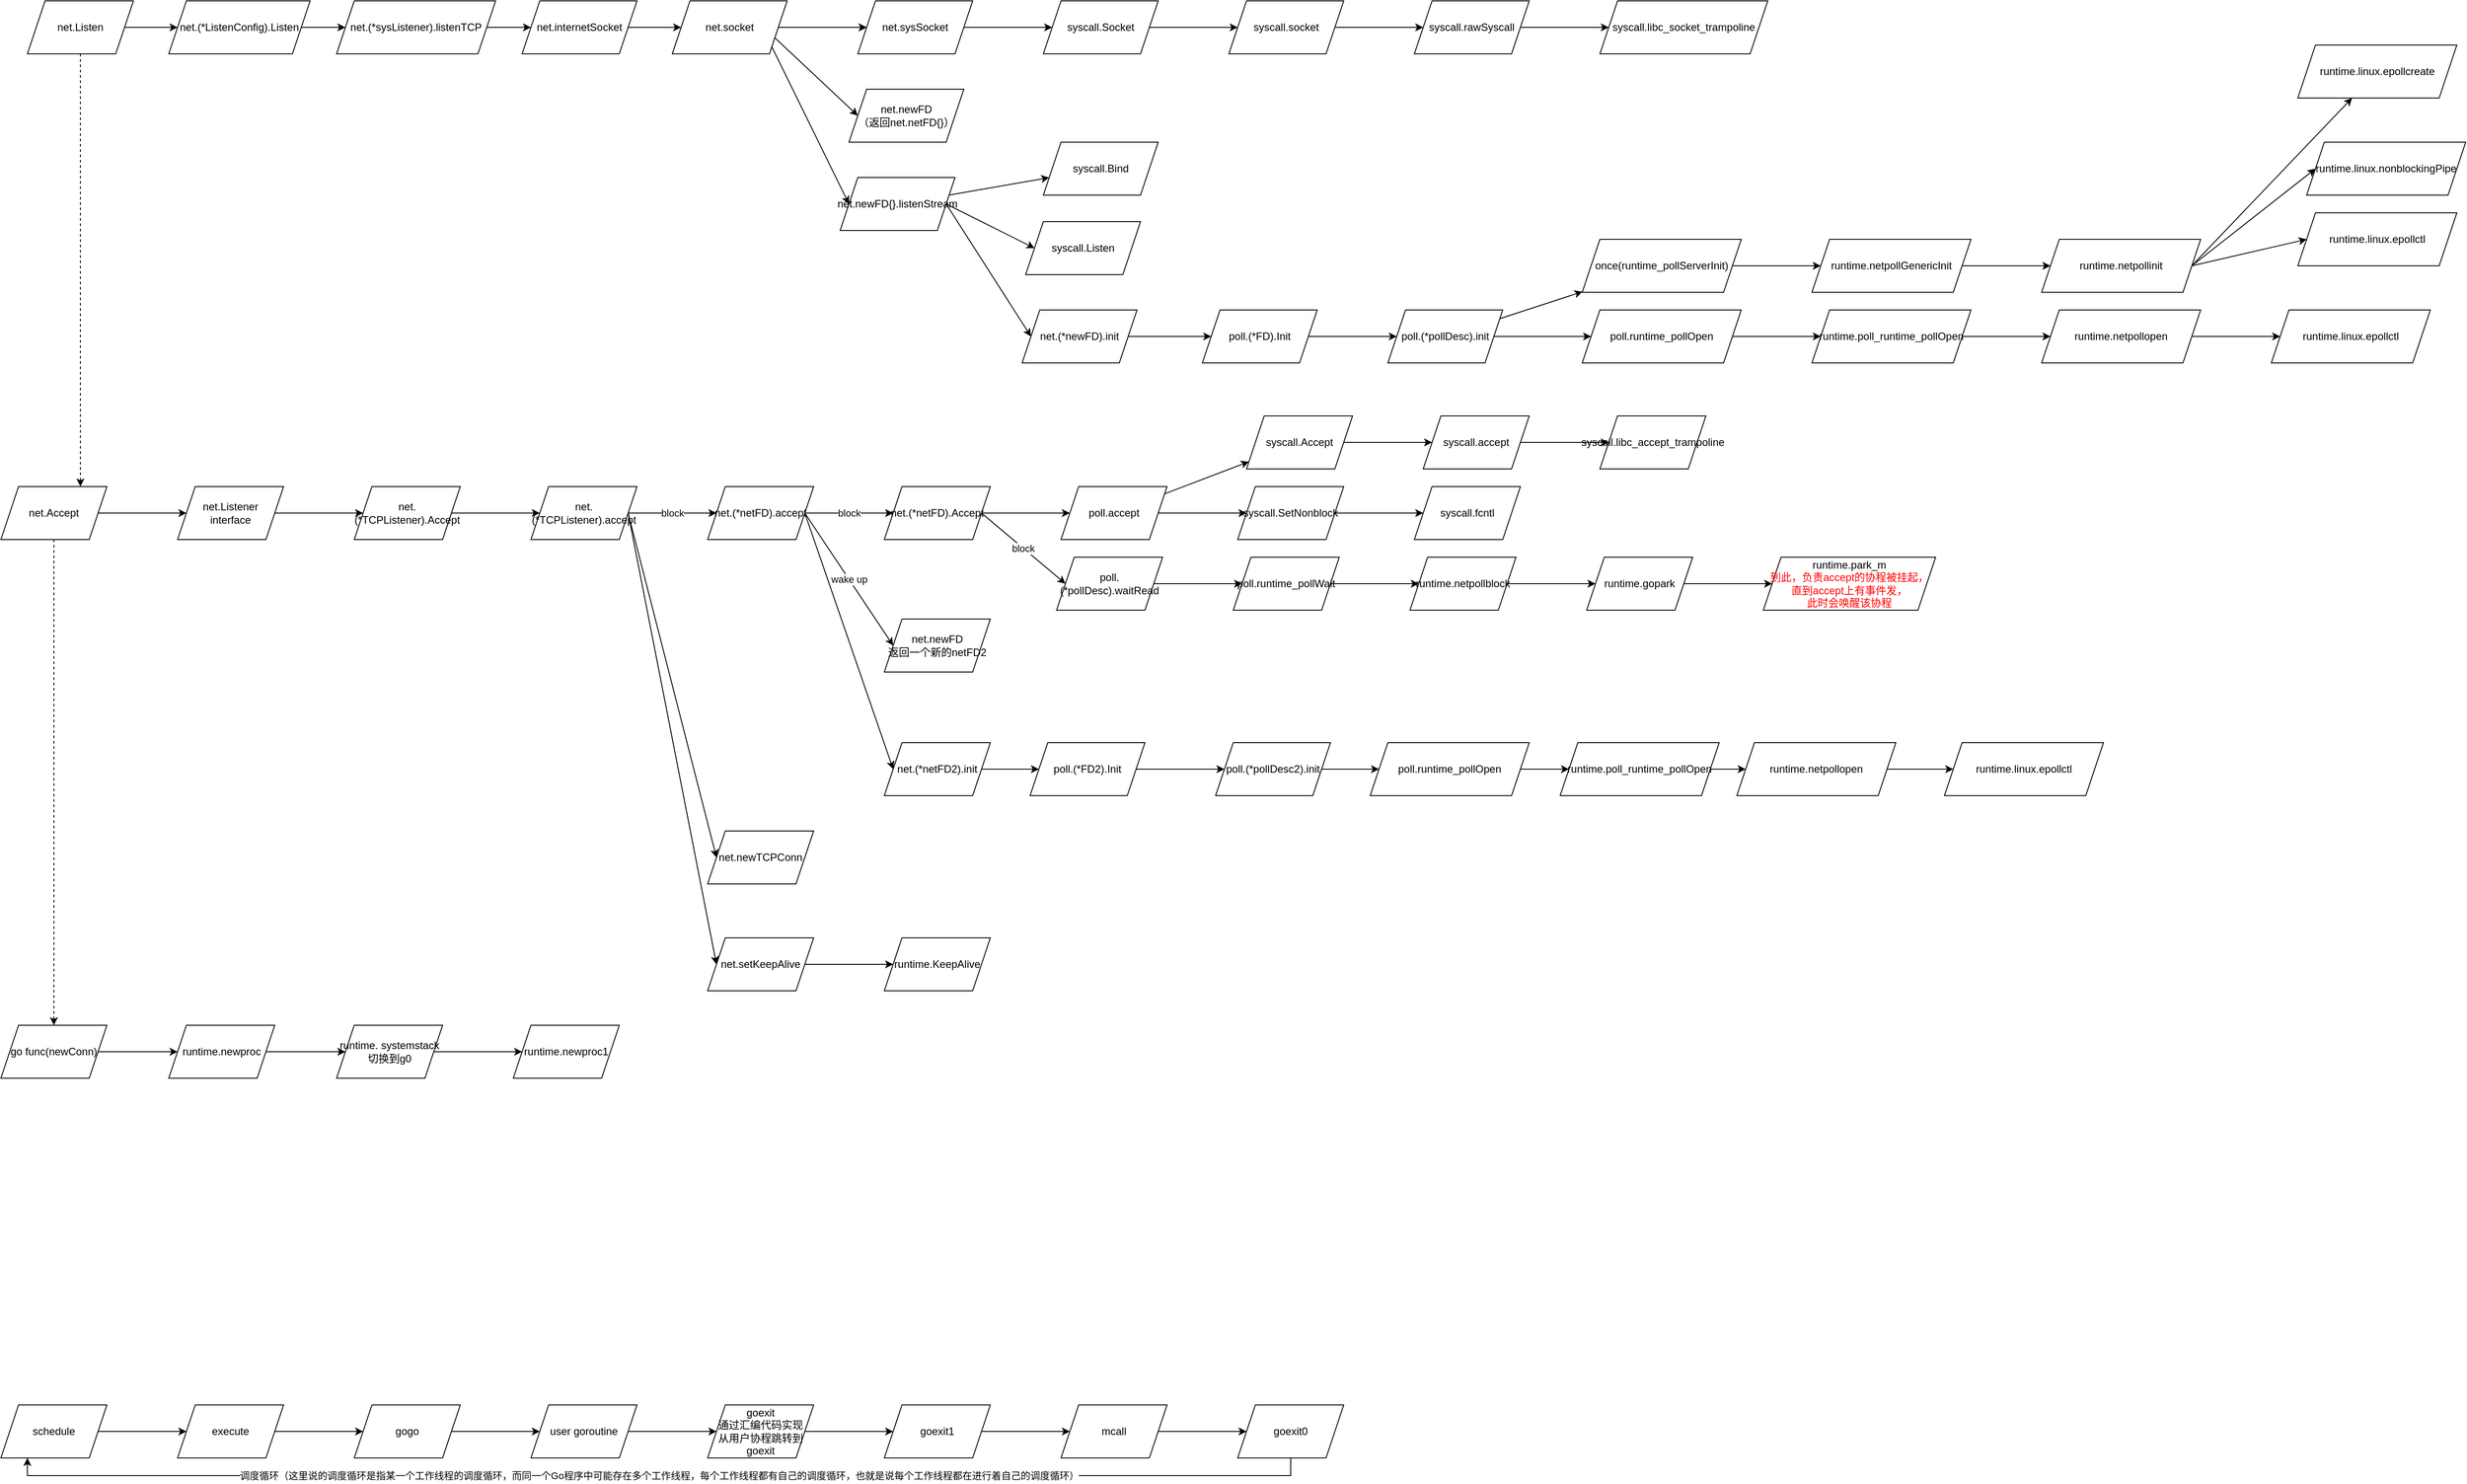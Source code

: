 <mxfile version="13.6.2" type="device"><diagram id="Ml-wgtUUY73wozNZnkwa" name="第 1 页"><mxGraphModel dx="1238" dy="967" grid="1" gridSize="10" guides="1" tooltips="1" connect="1" arrows="1" fold="1" page="1" pageScale="1" pageWidth="827" pageHeight="1169" math="0" shadow="0"><root><mxCell id="0"/><mxCell id="1" parent="0"/><mxCell id="04svHQ4SBQ4bGG3rt9wa-3" value="" style="edgeStyle=orthogonalEdgeStyle;rounded=0;orthogonalLoop=1;jettySize=auto;html=1;" parent="1" source="04svHQ4SBQ4bGG3rt9wa-1" target="04svHQ4SBQ4bGG3rt9wa-2" edge="1"><mxGeometry relative="1" as="geometry"/></mxCell><mxCell id="04svHQ4SBQ4bGG3rt9wa-1" value="net.(*ListenConfig).Listen" style="shape=parallelogram;perimeter=parallelogramPerimeter;whiteSpace=wrap;html=1;fixedSize=1;" parent="1" vertex="1"><mxGeometry x="210" y="90" width="160" height="60" as="geometry"/></mxCell><mxCell id="04svHQ4SBQ4bGG3rt9wa-5" value="" style="edgeStyle=orthogonalEdgeStyle;rounded=0;orthogonalLoop=1;jettySize=auto;html=1;" parent="1" source="04svHQ4SBQ4bGG3rt9wa-2" target="04svHQ4SBQ4bGG3rt9wa-4" edge="1"><mxGeometry relative="1" as="geometry"/></mxCell><mxCell id="04svHQ4SBQ4bGG3rt9wa-2" value="net.(*sysListener).listenTCP" style="shape=parallelogram;perimeter=parallelogramPerimeter;whiteSpace=wrap;html=1;fixedSize=1;" parent="1" vertex="1"><mxGeometry x="400" y="90" width="180" height="60" as="geometry"/></mxCell><mxCell id="04svHQ4SBQ4bGG3rt9wa-7" value="" style="edgeStyle=orthogonalEdgeStyle;rounded=0;orthogonalLoop=1;jettySize=auto;html=1;" parent="1" source="04svHQ4SBQ4bGG3rt9wa-4" target="04svHQ4SBQ4bGG3rt9wa-6" edge="1"><mxGeometry relative="1" as="geometry"/></mxCell><mxCell id="04svHQ4SBQ4bGG3rt9wa-4" value="net.internetSocket" style="shape=parallelogram;perimeter=parallelogramPerimeter;whiteSpace=wrap;html=1;fixedSize=1;" parent="1" vertex="1"><mxGeometry x="610" y="90" width="130" height="60" as="geometry"/></mxCell><mxCell id="04svHQ4SBQ4bGG3rt9wa-9" value="" style="edgeStyle=orthogonalEdgeStyle;rounded=0;orthogonalLoop=1;jettySize=auto;html=1;" parent="1" source="04svHQ4SBQ4bGG3rt9wa-6" target="04svHQ4SBQ4bGG3rt9wa-8" edge="1"><mxGeometry relative="1" as="geometry"/></mxCell><mxCell id="04svHQ4SBQ4bGG3rt9wa-18" value="" style="edgeStyle=orthogonalEdgeStyle;rounded=0;orthogonalLoop=1;jettySize=auto;html=1;" parent="1" source="04svHQ4SBQ4bGG3rt9wa-6" target="04svHQ4SBQ4bGG3rt9wa-8" edge="1"><mxGeometry relative="1" as="geometry"/></mxCell><mxCell id="04svHQ4SBQ4bGG3rt9wa-21" style="rounded=0;orthogonalLoop=1;jettySize=auto;html=1;exitX=1;exitY=0.75;exitDx=0;exitDy=0;entryX=0;entryY=0.5;entryDx=0;entryDy=0;" parent="1" source="04svHQ4SBQ4bGG3rt9wa-6" target="04svHQ4SBQ4bGG3rt9wa-19" edge="1"><mxGeometry relative="1" as="geometry"/></mxCell><mxCell id="04svHQ4SBQ4bGG3rt9wa-55" style="edgeStyle=none;rounded=0;orthogonalLoop=1;jettySize=auto;html=1;exitX=1;exitY=1;exitDx=0;exitDy=0;entryX=0;entryY=0.5;entryDx=0;entryDy=0;" parent="1" source="04svHQ4SBQ4bGG3rt9wa-6" target="04svHQ4SBQ4bGG3rt9wa-23" edge="1"><mxGeometry relative="1" as="geometry"/></mxCell><mxCell id="04svHQ4SBQ4bGG3rt9wa-6" value="net.socket" style="shape=parallelogram;perimeter=parallelogramPerimeter;whiteSpace=wrap;html=1;fixedSize=1;" parent="1" vertex="1"><mxGeometry x="780" y="90" width="130" height="60" as="geometry"/></mxCell><mxCell id="04svHQ4SBQ4bGG3rt9wa-11" value="" style="edgeStyle=orthogonalEdgeStyle;rounded=0;orthogonalLoop=1;jettySize=auto;html=1;" parent="1" source="04svHQ4SBQ4bGG3rt9wa-8" target="04svHQ4SBQ4bGG3rt9wa-10" edge="1"><mxGeometry relative="1" as="geometry"/></mxCell><mxCell id="04svHQ4SBQ4bGG3rt9wa-8" value="net.sysSocket" style="shape=parallelogram;perimeter=parallelogramPerimeter;whiteSpace=wrap;html=1;fixedSize=1;" parent="1" vertex="1"><mxGeometry x="990" y="90" width="130" height="60" as="geometry"/></mxCell><mxCell id="04svHQ4SBQ4bGG3rt9wa-13" value="" style="edgeStyle=orthogonalEdgeStyle;rounded=0;orthogonalLoop=1;jettySize=auto;html=1;" parent="1" source="04svHQ4SBQ4bGG3rt9wa-10" target="04svHQ4SBQ4bGG3rt9wa-12" edge="1"><mxGeometry relative="1" as="geometry"/></mxCell><mxCell id="04svHQ4SBQ4bGG3rt9wa-10" value="syscall.Socket" style="shape=parallelogram;perimeter=parallelogramPerimeter;whiteSpace=wrap;html=1;fixedSize=1;" parent="1" vertex="1"><mxGeometry x="1200" y="90" width="130" height="60" as="geometry"/></mxCell><mxCell id="04svHQ4SBQ4bGG3rt9wa-15" value="" style="edgeStyle=orthogonalEdgeStyle;rounded=0;orthogonalLoop=1;jettySize=auto;html=1;" parent="1" source="04svHQ4SBQ4bGG3rt9wa-12" target="04svHQ4SBQ4bGG3rt9wa-14" edge="1"><mxGeometry relative="1" as="geometry"/></mxCell><mxCell id="04svHQ4SBQ4bGG3rt9wa-12" value="syscall.socket" style="shape=parallelogram;perimeter=parallelogramPerimeter;whiteSpace=wrap;html=1;fixedSize=1;" parent="1" vertex="1"><mxGeometry x="1410" y="90" width="130" height="60" as="geometry"/></mxCell><mxCell id="04svHQ4SBQ4bGG3rt9wa-17" value="" style="edgeStyle=orthogonalEdgeStyle;rounded=0;orthogonalLoop=1;jettySize=auto;html=1;" parent="1" source="04svHQ4SBQ4bGG3rt9wa-14" target="04svHQ4SBQ4bGG3rt9wa-16" edge="1"><mxGeometry relative="1" as="geometry"/></mxCell><mxCell id="04svHQ4SBQ4bGG3rt9wa-14" value="syscall.rawSyscall" style="shape=parallelogram;perimeter=parallelogramPerimeter;whiteSpace=wrap;html=1;fixedSize=1;" parent="1" vertex="1"><mxGeometry x="1620" y="90" width="130" height="60" as="geometry"/></mxCell><mxCell id="04svHQ4SBQ4bGG3rt9wa-16" value="syscall.libc_socket_trampoline" style="shape=parallelogram;perimeter=parallelogramPerimeter;whiteSpace=wrap;html=1;fixedSize=1;" parent="1" vertex="1"><mxGeometry x="1830" y="90" width="190" height="60" as="geometry"/></mxCell><mxCell id="04svHQ4SBQ4bGG3rt9wa-19" value="net.newFD&lt;br&gt;（返回net.netFD{}）" style="shape=parallelogram;perimeter=parallelogramPerimeter;whiteSpace=wrap;html=1;fixedSize=1;" parent="1" vertex="1"><mxGeometry x="980" y="190" width="130" height="60" as="geometry"/></mxCell><mxCell id="04svHQ4SBQ4bGG3rt9wa-25" value="" style="edgeStyle=none;rounded=0;orthogonalLoop=1;jettySize=auto;html=1;" parent="1" source="04svHQ4SBQ4bGG3rt9wa-23" target="04svHQ4SBQ4bGG3rt9wa-24" edge="1"><mxGeometry relative="1" as="geometry"/></mxCell><mxCell id="04svHQ4SBQ4bGG3rt9wa-56" style="edgeStyle=none;rounded=0;orthogonalLoop=1;jettySize=auto;html=1;exitX=1;exitY=0.5;exitDx=0;exitDy=0;entryX=0;entryY=0.5;entryDx=0;entryDy=0;" parent="1" source="04svHQ4SBQ4bGG3rt9wa-23" target="04svHQ4SBQ4bGG3rt9wa-26" edge="1"><mxGeometry relative="1" as="geometry"/></mxCell><mxCell id="04svHQ4SBQ4bGG3rt9wa-57" style="edgeStyle=none;rounded=0;orthogonalLoop=1;jettySize=auto;html=1;exitX=1;exitY=0.5;exitDx=0;exitDy=0;entryX=0;entryY=0.5;entryDx=0;entryDy=0;" parent="1" source="04svHQ4SBQ4bGG3rt9wa-23" target="04svHQ4SBQ4bGG3rt9wa-28" edge="1"><mxGeometry relative="1" as="geometry"/></mxCell><mxCell id="04svHQ4SBQ4bGG3rt9wa-23" value="net.newFD{}.listenStream" style="shape=parallelogram;perimeter=parallelogramPerimeter;whiteSpace=wrap;html=1;fixedSize=1;" parent="1" vertex="1"><mxGeometry x="970" y="290" width="130" height="60" as="geometry"/></mxCell><mxCell id="04svHQ4SBQ4bGG3rt9wa-24" value="syscall.Bind" style="shape=parallelogram;perimeter=parallelogramPerimeter;whiteSpace=wrap;html=1;fixedSize=1;" parent="1" vertex="1"><mxGeometry x="1200" y="250" width="130" height="60" as="geometry"/></mxCell><mxCell id="04svHQ4SBQ4bGG3rt9wa-26" value="syscall.Listen" style="shape=parallelogram;perimeter=parallelogramPerimeter;whiteSpace=wrap;html=1;fixedSize=1;" parent="1" vertex="1"><mxGeometry x="1180" y="340" width="130" height="60" as="geometry"/></mxCell><mxCell id="04svHQ4SBQ4bGG3rt9wa-30" value="" style="edgeStyle=none;rounded=0;orthogonalLoop=1;jettySize=auto;html=1;" parent="1" source="04svHQ4SBQ4bGG3rt9wa-28" target="04svHQ4SBQ4bGG3rt9wa-29" edge="1"><mxGeometry relative="1" as="geometry"/></mxCell><mxCell id="04svHQ4SBQ4bGG3rt9wa-28" value="net.(*newFD).init" style="shape=parallelogram;perimeter=parallelogramPerimeter;whiteSpace=wrap;html=1;fixedSize=1;" parent="1" vertex="1"><mxGeometry x="1176" y="440" width="130" height="60" as="geometry"/></mxCell><mxCell id="04svHQ4SBQ4bGG3rt9wa-32" value="" style="edgeStyle=none;rounded=0;orthogonalLoop=1;jettySize=auto;html=1;" parent="1" source="04svHQ4SBQ4bGG3rt9wa-29" target="04svHQ4SBQ4bGG3rt9wa-31" edge="1"><mxGeometry relative="1" as="geometry"/></mxCell><mxCell id="04svHQ4SBQ4bGG3rt9wa-29" value="poll.(*FD).Init" style="shape=parallelogram;perimeter=parallelogramPerimeter;whiteSpace=wrap;html=1;fixedSize=1;" parent="1" vertex="1"><mxGeometry x="1380" y="440" width="130" height="60" as="geometry"/></mxCell><mxCell id="04svHQ4SBQ4bGG3rt9wa-34" value="" style="edgeStyle=none;rounded=0;orthogonalLoop=1;jettySize=auto;html=1;" parent="1" source="04svHQ4SBQ4bGG3rt9wa-31" target="04svHQ4SBQ4bGG3rt9wa-33" edge="1"><mxGeometry relative="1" as="geometry"/></mxCell><mxCell id="04svHQ4SBQ4bGG3rt9wa-54" style="edgeStyle=none;rounded=0;orthogonalLoop=1;jettySize=auto;html=1;exitX=1;exitY=0.5;exitDx=0;exitDy=0;entryX=0;entryY=0.5;entryDx=0;entryDy=0;" parent="1" source="04svHQ4SBQ4bGG3rt9wa-31" target="04svHQ4SBQ4bGG3rt9wa-35" edge="1"><mxGeometry relative="1" as="geometry"/></mxCell><mxCell id="04svHQ4SBQ4bGG3rt9wa-31" value="poll.(*pollDesc).init" style="shape=parallelogram;perimeter=parallelogramPerimeter;whiteSpace=wrap;html=1;fixedSize=1;" parent="1" vertex="1"><mxGeometry x="1590" y="440" width="130" height="60" as="geometry"/></mxCell><mxCell id="04svHQ4SBQ4bGG3rt9wa-37" value="" style="edgeStyle=none;rounded=0;orthogonalLoop=1;jettySize=auto;html=1;" parent="1" source="04svHQ4SBQ4bGG3rt9wa-33" target="04svHQ4SBQ4bGG3rt9wa-36" edge="1"><mxGeometry relative="1" as="geometry"/></mxCell><mxCell id="04svHQ4SBQ4bGG3rt9wa-33" value="once(runtime_pollServerInit)" style="shape=parallelogram;perimeter=parallelogramPerimeter;whiteSpace=wrap;html=1;fixedSize=1;" parent="1" vertex="1"><mxGeometry x="1810" y="360" width="180" height="60" as="geometry"/></mxCell><mxCell id="04svHQ4SBQ4bGG3rt9wa-47" value="" style="edgeStyle=none;rounded=0;orthogonalLoop=1;jettySize=auto;html=1;" parent="1" source="04svHQ4SBQ4bGG3rt9wa-35" target="04svHQ4SBQ4bGG3rt9wa-46" edge="1"><mxGeometry relative="1" as="geometry"/></mxCell><mxCell id="04svHQ4SBQ4bGG3rt9wa-35" value="poll.runtime_pollOpen" style="shape=parallelogram;perimeter=parallelogramPerimeter;whiteSpace=wrap;html=1;fixedSize=1;" parent="1" vertex="1"><mxGeometry x="1810" y="440" width="180" height="60" as="geometry"/></mxCell><mxCell id="04svHQ4SBQ4bGG3rt9wa-39" value="" style="edgeStyle=none;rounded=0;orthogonalLoop=1;jettySize=auto;html=1;" parent="1" source="04svHQ4SBQ4bGG3rt9wa-36" target="04svHQ4SBQ4bGG3rt9wa-38" edge="1"><mxGeometry relative="1" as="geometry"/></mxCell><mxCell id="04svHQ4SBQ4bGG3rt9wa-36" value="runtime.netpollGenericInit" style="shape=parallelogram;perimeter=parallelogramPerimeter;whiteSpace=wrap;html=1;fixedSize=1;" parent="1" vertex="1"><mxGeometry x="2070" y="360" width="180" height="60" as="geometry"/></mxCell><mxCell id="04svHQ4SBQ4bGG3rt9wa-41" value="" style="edgeStyle=none;rounded=0;orthogonalLoop=1;jettySize=auto;html=1;exitX=1;exitY=0.5;exitDx=0;exitDy=0;" parent="1" source="04svHQ4SBQ4bGG3rt9wa-38" target="04svHQ4SBQ4bGG3rt9wa-40" edge="1"><mxGeometry relative="1" as="geometry"/></mxCell><mxCell id="04svHQ4SBQ4bGG3rt9wa-44" style="edgeStyle=none;rounded=0;orthogonalLoop=1;jettySize=auto;html=1;exitX=1;exitY=0.5;exitDx=0;exitDy=0;entryX=0;entryY=0.5;entryDx=0;entryDy=0;" parent="1" source="04svHQ4SBQ4bGG3rt9wa-38" target="04svHQ4SBQ4bGG3rt9wa-42" edge="1"><mxGeometry relative="1" as="geometry"/></mxCell><mxCell id="04svHQ4SBQ4bGG3rt9wa-45" style="edgeStyle=none;rounded=0;orthogonalLoop=1;jettySize=auto;html=1;exitX=1;exitY=0.5;exitDx=0;exitDy=0;entryX=0;entryY=0.5;entryDx=0;entryDy=0;" parent="1" source="04svHQ4SBQ4bGG3rt9wa-38" target="04svHQ4SBQ4bGG3rt9wa-43" edge="1"><mxGeometry relative="1" as="geometry"/></mxCell><mxCell id="04svHQ4SBQ4bGG3rt9wa-38" value="runtime.netpollinit" style="shape=parallelogram;perimeter=parallelogramPerimeter;whiteSpace=wrap;html=1;fixedSize=1;" parent="1" vertex="1"><mxGeometry x="2330" y="360" width="180" height="60" as="geometry"/></mxCell><mxCell id="04svHQ4SBQ4bGG3rt9wa-40" value="runtime.linux.epollcreate" style="shape=parallelogram;perimeter=parallelogramPerimeter;whiteSpace=wrap;html=1;fixedSize=1;" parent="1" vertex="1"><mxGeometry x="2620" y="140" width="180" height="60" as="geometry"/></mxCell><mxCell id="04svHQ4SBQ4bGG3rt9wa-42" value="runtime.linux.nonblockingPipe" style="shape=parallelogram;perimeter=parallelogramPerimeter;whiteSpace=wrap;html=1;fixedSize=1;" parent="1" vertex="1"><mxGeometry x="2630" y="250" width="180" height="60" as="geometry"/></mxCell><mxCell id="04svHQ4SBQ4bGG3rt9wa-43" value="runtime.linux.epollctl" style="shape=parallelogram;perimeter=parallelogramPerimeter;whiteSpace=wrap;html=1;fixedSize=1;" parent="1" vertex="1"><mxGeometry x="2620" y="330" width="180" height="60" as="geometry"/></mxCell><mxCell id="04svHQ4SBQ4bGG3rt9wa-49" value="" style="edgeStyle=none;rounded=0;orthogonalLoop=1;jettySize=auto;html=1;" parent="1" source="04svHQ4SBQ4bGG3rt9wa-46" target="04svHQ4SBQ4bGG3rt9wa-48" edge="1"><mxGeometry relative="1" as="geometry"/></mxCell><mxCell id="04svHQ4SBQ4bGG3rt9wa-46" value="runtime.poll_runtime_pollOpen" style="shape=parallelogram;perimeter=parallelogramPerimeter;whiteSpace=wrap;html=1;fixedSize=1;" parent="1" vertex="1"><mxGeometry x="2070" y="440" width="180" height="60" as="geometry"/></mxCell><mxCell id="04svHQ4SBQ4bGG3rt9wa-53" value="" style="edgeStyle=none;rounded=0;orthogonalLoop=1;jettySize=auto;html=1;" parent="1" source="04svHQ4SBQ4bGG3rt9wa-48" target="04svHQ4SBQ4bGG3rt9wa-52" edge="1"><mxGeometry relative="1" as="geometry"/></mxCell><mxCell id="04svHQ4SBQ4bGG3rt9wa-48" value="runtime.netpollopen" style="shape=parallelogram;perimeter=parallelogramPerimeter;whiteSpace=wrap;html=1;fixedSize=1;" parent="1" vertex="1"><mxGeometry x="2330" y="440" width="180" height="60" as="geometry"/></mxCell><mxCell id="04svHQ4SBQ4bGG3rt9wa-52" value="runtime.linux.epollctl" style="shape=parallelogram;perimeter=parallelogramPerimeter;whiteSpace=wrap;html=1;fixedSize=1;" parent="1" vertex="1"><mxGeometry x="2590" y="440" width="180" height="60" as="geometry"/></mxCell><mxCell id="04svHQ4SBQ4bGG3rt9wa-59" style="edgeStyle=none;rounded=0;orthogonalLoop=1;jettySize=auto;html=1;exitX=1;exitY=0.5;exitDx=0;exitDy=0;" parent="1" source="04svHQ4SBQ4bGG3rt9wa-58" target="04svHQ4SBQ4bGG3rt9wa-1" edge="1"><mxGeometry relative="1" as="geometry"/></mxCell><mxCell id="sH0jnvTeNgutWtNwUagF-1" style="edgeStyle=orthogonalEdgeStyle;rounded=0;orthogonalLoop=1;jettySize=auto;html=1;exitX=0.5;exitY=1;exitDx=0;exitDy=0;entryX=0.75;entryY=0;entryDx=0;entryDy=0;dashed=1;" edge="1" parent="1" source="04svHQ4SBQ4bGG3rt9wa-58" target="04svHQ4SBQ4bGG3rt9wa-60"><mxGeometry relative="1" as="geometry"/></mxCell><mxCell id="04svHQ4SBQ4bGG3rt9wa-58" value="net.Listen" style="shape=parallelogram;perimeter=parallelogramPerimeter;whiteSpace=wrap;html=1;fixedSize=1;" parent="1" vertex="1"><mxGeometry x="50" y="90" width="120" height="60" as="geometry"/></mxCell><mxCell id="04svHQ4SBQ4bGG3rt9wa-62" value="" style="edgeStyle=none;rounded=0;orthogonalLoop=1;jettySize=auto;html=1;" parent="1" source="04svHQ4SBQ4bGG3rt9wa-60" target="04svHQ4SBQ4bGG3rt9wa-61" edge="1"><mxGeometry relative="1" as="geometry"/></mxCell><mxCell id="sH0jnvTeNgutWtNwUagF-2" style="edgeStyle=orthogonalEdgeStyle;rounded=0;orthogonalLoop=1;jettySize=auto;html=1;exitX=0.5;exitY=1;exitDx=0;exitDy=0;dashed=1;" edge="1" parent="1" source="04svHQ4SBQ4bGG3rt9wa-60" target="6VdU37v-2kRpNlc6nfiZ-1"><mxGeometry relative="1" as="geometry"/></mxCell><mxCell id="04svHQ4SBQ4bGG3rt9wa-60" value="net.Accept" style="shape=parallelogram;perimeter=parallelogramPerimeter;whiteSpace=wrap;html=1;fixedSize=1;" parent="1" vertex="1"><mxGeometry x="20" y="640" width="120" height="60" as="geometry"/></mxCell><mxCell id="04svHQ4SBQ4bGG3rt9wa-64" value="" style="edgeStyle=none;rounded=0;orthogonalLoop=1;jettySize=auto;html=1;" parent="1" source="04svHQ4SBQ4bGG3rt9wa-61" target="04svHQ4SBQ4bGG3rt9wa-63" edge="1"><mxGeometry relative="1" as="geometry"/></mxCell><mxCell id="04svHQ4SBQ4bGG3rt9wa-61" value="net.Listener&lt;br&gt;interface" style="shape=parallelogram;perimeter=parallelogramPerimeter;whiteSpace=wrap;html=1;fixedSize=1;" parent="1" vertex="1"><mxGeometry x="220" y="640" width="120" height="60" as="geometry"/></mxCell><mxCell id="04svHQ4SBQ4bGG3rt9wa-66" value="" style="edgeStyle=none;rounded=0;orthogonalLoop=1;jettySize=auto;html=1;" parent="1" source="04svHQ4SBQ4bGG3rt9wa-63" target="04svHQ4SBQ4bGG3rt9wa-65" edge="1"><mxGeometry relative="1" as="geometry"/></mxCell><mxCell id="04svHQ4SBQ4bGG3rt9wa-63" value="net.(*TCPListener).Accept" style="shape=parallelogram;perimeter=parallelogramPerimeter;whiteSpace=wrap;html=1;fixedSize=1;" parent="1" vertex="1"><mxGeometry x="420" y="640" width="120" height="60" as="geometry"/></mxCell><mxCell id="04svHQ4SBQ4bGG3rt9wa-68" value="block" style="edgeStyle=none;rounded=0;orthogonalLoop=1;jettySize=auto;html=1;" parent="1" source="04svHQ4SBQ4bGG3rt9wa-65" target="04svHQ4SBQ4bGG3rt9wa-67" edge="1"><mxGeometry relative="1" as="geometry"/></mxCell><mxCell id="04svHQ4SBQ4bGG3rt9wa-117" style="edgeStyle=none;rounded=0;orthogonalLoop=1;jettySize=auto;html=1;exitX=1;exitY=0.5;exitDx=0;exitDy=0;entryX=0;entryY=0.5;entryDx=0;entryDy=0;" parent="1" source="04svHQ4SBQ4bGG3rt9wa-65" target="04svHQ4SBQ4bGG3rt9wa-113" edge="1"><mxGeometry relative="1" as="geometry"/></mxCell><mxCell id="04svHQ4SBQ4bGG3rt9wa-118" style="edgeStyle=none;rounded=0;orthogonalLoop=1;jettySize=auto;html=1;exitX=1;exitY=0.5;exitDx=0;exitDy=0;entryX=0;entryY=0.5;entryDx=0;entryDy=0;" parent="1" source="04svHQ4SBQ4bGG3rt9wa-65" target="04svHQ4SBQ4bGG3rt9wa-114" edge="1"><mxGeometry relative="1" as="geometry"/></mxCell><mxCell id="04svHQ4SBQ4bGG3rt9wa-65" value="net.(*TCPListener).accept" style="shape=parallelogram;perimeter=parallelogramPerimeter;whiteSpace=wrap;html=1;fixedSize=1;" parent="1" vertex="1"><mxGeometry x="620" y="640" width="120" height="60" as="geometry"/></mxCell><mxCell id="04svHQ4SBQ4bGG3rt9wa-70" value="block" style="edgeStyle=none;rounded=0;orthogonalLoop=1;jettySize=auto;html=1;" parent="1" source="04svHQ4SBQ4bGG3rt9wa-67" target="04svHQ4SBQ4bGG3rt9wa-69" edge="1"><mxGeometry relative="1" as="geometry"/></mxCell><mxCell id="04svHQ4SBQ4bGG3rt9wa-112" style="edgeStyle=none;rounded=0;orthogonalLoop=1;jettySize=auto;html=1;exitX=1;exitY=0.5;exitDx=0;exitDy=0;entryX=0;entryY=0.5;entryDx=0;entryDy=0;" parent="1" source="04svHQ4SBQ4bGG3rt9wa-67" target="04svHQ4SBQ4bGG3rt9wa-95" edge="1"><mxGeometry relative="1" as="geometry"/></mxCell><mxCell id="04svHQ4SBQ4bGG3rt9wa-67" value="net.(*netFD).accept" style="shape=parallelogram;perimeter=parallelogramPerimeter;whiteSpace=wrap;html=1;fixedSize=1;" parent="1" vertex="1"><mxGeometry x="820" y="640" width="120" height="60" as="geometry"/></mxCell><mxCell id="04svHQ4SBQ4bGG3rt9wa-72" value="" style="edgeStyle=none;rounded=0;orthogonalLoop=1;jettySize=auto;html=1;" parent="1" source="04svHQ4SBQ4bGG3rt9wa-69" target="04svHQ4SBQ4bGG3rt9wa-71" edge="1"><mxGeometry relative="1" as="geometry"/></mxCell><mxCell id="04svHQ4SBQ4bGG3rt9wa-92" value="block" style="edgeStyle=none;rounded=0;orthogonalLoop=1;jettySize=auto;html=1;exitX=1;exitY=0.5;exitDx=0;exitDy=0;entryX=0;entryY=0.5;entryDx=0;entryDy=0;" parent="1" source="04svHQ4SBQ4bGG3rt9wa-69" target="04svHQ4SBQ4bGG3rt9wa-83" edge="1"><mxGeometry relative="1" as="geometry"/></mxCell><mxCell id="04svHQ4SBQ4bGG3rt9wa-94" value="wake up" style="edgeStyle=none;rounded=0;orthogonalLoop=1;jettySize=auto;html=1;exitX=1;exitY=0.5;exitDx=0;exitDy=0;entryX=0;entryY=0.5;entryDx=0;entryDy=0;" parent="1" source="04svHQ4SBQ4bGG3rt9wa-67" target="04svHQ4SBQ4bGG3rt9wa-93" edge="1"><mxGeometry relative="1" as="geometry"/></mxCell><mxCell id="04svHQ4SBQ4bGG3rt9wa-69" value="net.(*netFD).Accept" style="shape=parallelogram;perimeter=parallelogramPerimeter;whiteSpace=wrap;html=1;fixedSize=1;" parent="1" vertex="1"><mxGeometry x="1020" y="640" width="120" height="60" as="geometry"/></mxCell><mxCell id="04svHQ4SBQ4bGG3rt9wa-74" value="" style="edgeStyle=none;rounded=0;orthogonalLoop=1;jettySize=auto;html=1;" parent="1" source="04svHQ4SBQ4bGG3rt9wa-71" target="04svHQ4SBQ4bGG3rt9wa-73" edge="1"><mxGeometry relative="1" as="geometry"/></mxCell><mxCell id="04svHQ4SBQ4bGG3rt9wa-82" style="edgeStyle=none;rounded=0;orthogonalLoop=1;jettySize=auto;html=1;exitX=1;exitY=0.5;exitDx=0;exitDy=0;entryX=0;entryY=0.5;entryDx=0;entryDy=0;" parent="1" source="04svHQ4SBQ4bGG3rt9wa-71" target="04svHQ4SBQ4bGG3rt9wa-79" edge="1"><mxGeometry relative="1" as="geometry"/></mxCell><mxCell id="04svHQ4SBQ4bGG3rt9wa-71" value="poll.accept" style="shape=parallelogram;perimeter=parallelogramPerimeter;whiteSpace=wrap;html=1;fixedSize=1;" parent="1" vertex="1"><mxGeometry x="1220" y="640" width="120" height="60" as="geometry"/></mxCell><mxCell id="04svHQ4SBQ4bGG3rt9wa-76" value="" style="edgeStyle=none;rounded=0;orthogonalLoop=1;jettySize=auto;html=1;" parent="1" source="04svHQ4SBQ4bGG3rt9wa-73" target="04svHQ4SBQ4bGG3rt9wa-75" edge="1"><mxGeometry relative="1" as="geometry"/></mxCell><mxCell id="04svHQ4SBQ4bGG3rt9wa-73" value="syscall.Accept" style="shape=parallelogram;perimeter=parallelogramPerimeter;whiteSpace=wrap;html=1;fixedSize=1;" parent="1" vertex="1"><mxGeometry x="1430" y="560" width="120" height="60" as="geometry"/></mxCell><mxCell id="04svHQ4SBQ4bGG3rt9wa-78" value="" style="edgeStyle=none;rounded=0;orthogonalLoop=1;jettySize=auto;html=1;" parent="1" source="04svHQ4SBQ4bGG3rt9wa-75" target="04svHQ4SBQ4bGG3rt9wa-77" edge="1"><mxGeometry relative="1" as="geometry"/></mxCell><mxCell id="04svHQ4SBQ4bGG3rt9wa-75" value="syscall.accept" style="shape=parallelogram;perimeter=parallelogramPerimeter;whiteSpace=wrap;html=1;fixedSize=1;" parent="1" vertex="1"><mxGeometry x="1630" y="560" width="120" height="60" as="geometry"/></mxCell><mxCell id="04svHQ4SBQ4bGG3rt9wa-77" value="syscall.libc_accept_trampoline" style="shape=parallelogram;perimeter=parallelogramPerimeter;whiteSpace=wrap;html=1;fixedSize=1;" parent="1" vertex="1"><mxGeometry x="1830" y="560" width="120" height="60" as="geometry"/></mxCell><mxCell id="04svHQ4SBQ4bGG3rt9wa-81" value="" style="edgeStyle=none;rounded=0;orthogonalLoop=1;jettySize=auto;html=1;" parent="1" source="04svHQ4SBQ4bGG3rt9wa-79" target="04svHQ4SBQ4bGG3rt9wa-80" edge="1"><mxGeometry relative="1" as="geometry"/></mxCell><mxCell id="04svHQ4SBQ4bGG3rt9wa-79" value="syscall.SetNonblock" style="shape=parallelogram;perimeter=parallelogramPerimeter;whiteSpace=wrap;html=1;fixedSize=1;" parent="1" vertex="1"><mxGeometry x="1420" y="640" width="120" height="60" as="geometry"/></mxCell><mxCell id="04svHQ4SBQ4bGG3rt9wa-80" value="syscall.fcntl" style="shape=parallelogram;perimeter=parallelogramPerimeter;whiteSpace=wrap;html=1;fixedSize=1;" parent="1" vertex="1"><mxGeometry x="1620" y="640" width="120" height="60" as="geometry"/></mxCell><mxCell id="04svHQ4SBQ4bGG3rt9wa-85" value="" style="edgeStyle=none;rounded=0;orthogonalLoop=1;jettySize=auto;html=1;" parent="1" source="04svHQ4SBQ4bGG3rt9wa-83" target="04svHQ4SBQ4bGG3rt9wa-84" edge="1"><mxGeometry relative="1" as="geometry"/></mxCell><mxCell id="04svHQ4SBQ4bGG3rt9wa-83" value="poll.(*pollDesc).waitRead" style="shape=parallelogram;perimeter=parallelogramPerimeter;whiteSpace=wrap;html=1;fixedSize=1;" parent="1" vertex="1"><mxGeometry x="1215" y="720" width="120" height="60" as="geometry"/></mxCell><mxCell id="04svHQ4SBQ4bGG3rt9wa-87" value="" style="edgeStyle=none;rounded=0;orthogonalLoop=1;jettySize=auto;html=1;" parent="1" source="04svHQ4SBQ4bGG3rt9wa-84" target="04svHQ4SBQ4bGG3rt9wa-86" edge="1"><mxGeometry relative="1" as="geometry"/></mxCell><mxCell id="04svHQ4SBQ4bGG3rt9wa-84" value="poll.runtime_pollWait" style="shape=parallelogram;perimeter=parallelogramPerimeter;whiteSpace=wrap;html=1;fixedSize=1;" parent="1" vertex="1"><mxGeometry x="1415" y="720" width="120" height="60" as="geometry"/></mxCell><mxCell id="04svHQ4SBQ4bGG3rt9wa-89" value="" style="edgeStyle=none;rounded=0;orthogonalLoop=1;jettySize=auto;html=1;" parent="1" source="04svHQ4SBQ4bGG3rt9wa-86" target="04svHQ4SBQ4bGG3rt9wa-88" edge="1"><mxGeometry relative="1" as="geometry"/></mxCell><mxCell id="04svHQ4SBQ4bGG3rt9wa-86" value="runtime.netpollblock" style="shape=parallelogram;perimeter=parallelogramPerimeter;whiteSpace=wrap;html=1;fixedSize=1;" parent="1" vertex="1"><mxGeometry x="1615" y="720" width="120" height="60" as="geometry"/></mxCell><mxCell id="04svHQ4SBQ4bGG3rt9wa-91" value="" style="edgeStyle=none;rounded=0;orthogonalLoop=1;jettySize=auto;html=1;" parent="1" source="04svHQ4SBQ4bGG3rt9wa-88" target="04svHQ4SBQ4bGG3rt9wa-90" edge="1"><mxGeometry relative="1" as="geometry"/></mxCell><mxCell id="04svHQ4SBQ4bGG3rt9wa-88" value="runtime.gopark" style="shape=parallelogram;perimeter=parallelogramPerimeter;whiteSpace=wrap;html=1;fixedSize=1;" parent="1" vertex="1"><mxGeometry x="1815" y="720" width="120" height="60" as="geometry"/></mxCell><mxCell id="04svHQ4SBQ4bGG3rt9wa-90" value="runtime.park_m&lt;br&gt;&lt;font color=&quot;#ff0000&quot;&gt;到此，负责accept的协程被挂起，&lt;br&gt;直到accept上有事件发，&lt;br&gt;此时会唤醒该协程&lt;/font&gt;" style="shape=parallelogram;perimeter=parallelogramPerimeter;whiteSpace=wrap;html=1;fixedSize=1;" parent="1" vertex="1"><mxGeometry x="2015" y="720" width="195" height="60" as="geometry"/></mxCell><mxCell id="04svHQ4SBQ4bGG3rt9wa-93" value="net.newFD&lt;br&gt;返回一个新的netFD2" style="shape=parallelogram;perimeter=parallelogramPerimeter;whiteSpace=wrap;html=1;fixedSize=1;" parent="1" vertex="1"><mxGeometry x="1020" y="790" width="120" height="60" as="geometry"/></mxCell><mxCell id="04svHQ4SBQ4bGG3rt9wa-106" style="edgeStyle=none;rounded=0;orthogonalLoop=1;jettySize=auto;html=1;exitX=1;exitY=0.5;exitDx=0;exitDy=0;" parent="1" source="04svHQ4SBQ4bGG3rt9wa-95" target="04svHQ4SBQ4bGG3rt9wa-100" edge="1"><mxGeometry relative="1" as="geometry"/></mxCell><mxCell id="04svHQ4SBQ4bGG3rt9wa-95" value="net.(*netFD2).init" style="shape=parallelogram;perimeter=parallelogramPerimeter;whiteSpace=wrap;html=1;fixedSize=1;" parent="1" vertex="1"><mxGeometry x="1020" y="930" width="120" height="60" as="geometry"/></mxCell><mxCell id="04svHQ4SBQ4bGG3rt9wa-107" style="edgeStyle=none;rounded=0;orthogonalLoop=1;jettySize=auto;html=1;exitX=1;exitY=0.5;exitDx=0;exitDy=0;" parent="1" source="04svHQ4SBQ4bGG3rt9wa-100" target="04svHQ4SBQ4bGG3rt9wa-101" edge="1"><mxGeometry relative="1" as="geometry"/></mxCell><mxCell id="04svHQ4SBQ4bGG3rt9wa-100" value="poll.(*FD2).Init" style="shape=parallelogram;perimeter=parallelogramPerimeter;whiteSpace=wrap;html=1;fixedSize=1;" parent="1" vertex="1"><mxGeometry x="1185" y="930" width="130" height="60" as="geometry"/></mxCell><mxCell id="04svHQ4SBQ4bGG3rt9wa-108" value="" style="edgeStyle=none;rounded=0;orthogonalLoop=1;jettySize=auto;html=1;" parent="1" source="04svHQ4SBQ4bGG3rt9wa-101" target="04svHQ4SBQ4bGG3rt9wa-102" edge="1"><mxGeometry relative="1" as="geometry"/></mxCell><mxCell id="04svHQ4SBQ4bGG3rt9wa-101" value="poll.(*pollDesc2).init" style="shape=parallelogram;perimeter=parallelogramPerimeter;whiteSpace=wrap;html=1;fixedSize=1;" parent="1" vertex="1"><mxGeometry x="1395" y="930" width="130" height="60" as="geometry"/></mxCell><mxCell id="04svHQ4SBQ4bGG3rt9wa-109" value="" style="edgeStyle=none;rounded=0;orthogonalLoop=1;jettySize=auto;html=1;" parent="1" source="04svHQ4SBQ4bGG3rt9wa-102" target="04svHQ4SBQ4bGG3rt9wa-103" edge="1"><mxGeometry relative="1" as="geometry"/></mxCell><mxCell id="04svHQ4SBQ4bGG3rt9wa-102" value="poll.runtime_pollOpen" style="shape=parallelogram;perimeter=parallelogramPerimeter;whiteSpace=wrap;html=1;fixedSize=1;" parent="1" vertex="1"><mxGeometry x="1570" y="930" width="180" height="60" as="geometry"/></mxCell><mxCell id="04svHQ4SBQ4bGG3rt9wa-110" value="" style="edgeStyle=none;rounded=0;orthogonalLoop=1;jettySize=auto;html=1;" parent="1" source="04svHQ4SBQ4bGG3rt9wa-103" target="04svHQ4SBQ4bGG3rt9wa-104" edge="1"><mxGeometry relative="1" as="geometry"/></mxCell><mxCell id="04svHQ4SBQ4bGG3rt9wa-103" value="runtime.poll_runtime_pollOpen" style="shape=parallelogram;perimeter=parallelogramPerimeter;whiteSpace=wrap;html=1;fixedSize=1;" parent="1" vertex="1"><mxGeometry x="1785" y="930" width="180" height="60" as="geometry"/></mxCell><mxCell id="04svHQ4SBQ4bGG3rt9wa-111" value="" style="edgeStyle=none;rounded=0;orthogonalLoop=1;jettySize=auto;html=1;" parent="1" source="04svHQ4SBQ4bGG3rt9wa-104" target="04svHQ4SBQ4bGG3rt9wa-105" edge="1"><mxGeometry relative="1" as="geometry"/></mxCell><mxCell id="04svHQ4SBQ4bGG3rt9wa-104" value="runtime.netpollopen" style="shape=parallelogram;perimeter=parallelogramPerimeter;whiteSpace=wrap;html=1;fixedSize=1;" parent="1" vertex="1"><mxGeometry x="1985" y="930" width="180" height="60" as="geometry"/></mxCell><mxCell id="04svHQ4SBQ4bGG3rt9wa-105" value="runtime.linux.epollctl" style="shape=parallelogram;perimeter=parallelogramPerimeter;whiteSpace=wrap;html=1;fixedSize=1;" parent="1" vertex="1"><mxGeometry x="2220" y="930" width="180" height="60" as="geometry"/></mxCell><mxCell id="04svHQ4SBQ4bGG3rt9wa-113" value="net.newTCPConn" style="shape=parallelogram;perimeter=parallelogramPerimeter;whiteSpace=wrap;html=1;fixedSize=1;" parent="1" vertex="1"><mxGeometry x="820" y="1030" width="120" height="60" as="geometry"/></mxCell><mxCell id="04svHQ4SBQ4bGG3rt9wa-116" value="" style="edgeStyle=none;rounded=0;orthogonalLoop=1;jettySize=auto;html=1;" parent="1" source="04svHQ4SBQ4bGG3rt9wa-114" target="04svHQ4SBQ4bGG3rt9wa-115" edge="1"><mxGeometry relative="1" as="geometry"/></mxCell><mxCell id="04svHQ4SBQ4bGG3rt9wa-114" value="net.setKeepAlive" style="shape=parallelogram;perimeter=parallelogramPerimeter;whiteSpace=wrap;html=1;fixedSize=1;" parent="1" vertex="1"><mxGeometry x="820" y="1151" width="120" height="60" as="geometry"/></mxCell><mxCell id="04svHQ4SBQ4bGG3rt9wa-115" value="runtime.KeepAlive" style="shape=parallelogram;perimeter=parallelogramPerimeter;whiteSpace=wrap;html=1;fixedSize=1;" parent="1" vertex="1"><mxGeometry x="1020" y="1151" width="120" height="60" as="geometry"/></mxCell><mxCell id="6VdU37v-2kRpNlc6nfiZ-7" style="edgeStyle=orthogonalEdgeStyle;rounded=0;orthogonalLoop=1;jettySize=auto;html=1;exitX=1;exitY=0.5;exitDx=0;exitDy=0;fontColor=#FF0000;" parent="1" source="6VdU37v-2kRpNlc6nfiZ-1" target="6VdU37v-2kRpNlc6nfiZ-6" edge="1"><mxGeometry relative="1" as="geometry"/></mxCell><mxCell id="6VdU37v-2kRpNlc6nfiZ-1" value="go func(newConn)" style="shape=parallelogram;perimeter=parallelogramPerimeter;whiteSpace=wrap;html=1;fixedSize=1;" parent="1" vertex="1"><mxGeometry x="20" y="1250" width="120" height="60" as="geometry"/></mxCell><mxCell id="6VdU37v-2kRpNlc6nfiZ-5" value="" style="edgeStyle=orthogonalEdgeStyle;rounded=0;orthogonalLoop=1;jettySize=auto;html=1;fontColor=#FF0000;" parent="1" source="6VdU37v-2kRpNlc6nfiZ-2" target="6VdU37v-2kRpNlc6nfiZ-4" edge="1"><mxGeometry relative="1" as="geometry"/></mxCell><mxCell id="6VdU37v-2kRpNlc6nfiZ-2" value="runtime.&amp;nbsp;systemstack&lt;br&gt;切换到g0" style="shape=parallelogram;perimeter=parallelogramPerimeter;whiteSpace=wrap;html=1;fixedSize=1;" parent="1" vertex="1"><mxGeometry x="400" y="1250" width="120" height="60" as="geometry"/></mxCell><mxCell id="6VdU37v-2kRpNlc6nfiZ-4" value="runtime.newproc1" style="shape=parallelogram;perimeter=parallelogramPerimeter;whiteSpace=wrap;html=1;fixedSize=1;" parent="1" vertex="1"><mxGeometry x="600" y="1250" width="120" height="60" as="geometry"/></mxCell><mxCell id="6VdU37v-2kRpNlc6nfiZ-8" style="edgeStyle=orthogonalEdgeStyle;rounded=0;orthogonalLoop=1;jettySize=auto;html=1;exitX=1;exitY=0.5;exitDx=0;exitDy=0;fontColor=#FF0000;" parent="1" source="6VdU37v-2kRpNlc6nfiZ-6" target="6VdU37v-2kRpNlc6nfiZ-2" edge="1"><mxGeometry relative="1" as="geometry"/></mxCell><mxCell id="6VdU37v-2kRpNlc6nfiZ-6" value="runtime.newproc" style="shape=parallelogram;perimeter=parallelogramPerimeter;whiteSpace=wrap;html=1;fixedSize=1;" parent="1" vertex="1"><mxGeometry x="210" y="1250" width="120" height="60" as="geometry"/></mxCell><mxCell id="sH0jnvTeNgutWtNwUagF-5" value="" style="edgeStyle=orthogonalEdgeStyle;rounded=0;orthogonalLoop=1;jettySize=auto;html=1;" edge="1" parent="1" source="sH0jnvTeNgutWtNwUagF-3" target="sH0jnvTeNgutWtNwUagF-4"><mxGeometry relative="1" as="geometry"/></mxCell><mxCell id="sH0jnvTeNgutWtNwUagF-3" value="schedule" style="shape=parallelogram;perimeter=parallelogramPerimeter;whiteSpace=wrap;html=1;fixedSize=1;" vertex="1" parent="1"><mxGeometry x="20" y="1680" width="120" height="60" as="geometry"/></mxCell><mxCell id="sH0jnvTeNgutWtNwUagF-7" value="" style="edgeStyle=orthogonalEdgeStyle;rounded=0;orthogonalLoop=1;jettySize=auto;html=1;" edge="1" parent="1" source="sH0jnvTeNgutWtNwUagF-4" target="sH0jnvTeNgutWtNwUagF-6"><mxGeometry relative="1" as="geometry"/></mxCell><mxCell id="sH0jnvTeNgutWtNwUagF-4" value="execute" style="shape=parallelogram;perimeter=parallelogramPerimeter;whiteSpace=wrap;html=1;fixedSize=1;" vertex="1" parent="1"><mxGeometry x="220" y="1680" width="120" height="60" as="geometry"/></mxCell><mxCell id="sH0jnvTeNgutWtNwUagF-9" value="" style="edgeStyle=orthogonalEdgeStyle;rounded=0;orthogonalLoop=1;jettySize=auto;html=1;" edge="1" parent="1" source="sH0jnvTeNgutWtNwUagF-6" target="sH0jnvTeNgutWtNwUagF-8"><mxGeometry relative="1" as="geometry"/></mxCell><mxCell id="sH0jnvTeNgutWtNwUagF-6" value="gogo" style="shape=parallelogram;perimeter=parallelogramPerimeter;whiteSpace=wrap;html=1;fixedSize=1;" vertex="1" parent="1"><mxGeometry x="420" y="1680" width="120" height="60" as="geometry"/></mxCell><mxCell id="sH0jnvTeNgutWtNwUagF-11" value="" style="edgeStyle=orthogonalEdgeStyle;rounded=0;orthogonalLoop=1;jettySize=auto;html=1;" edge="1" parent="1" source="sH0jnvTeNgutWtNwUagF-8" target="sH0jnvTeNgutWtNwUagF-10"><mxGeometry relative="1" as="geometry"/></mxCell><mxCell id="sH0jnvTeNgutWtNwUagF-8" value="user goroutine" style="shape=parallelogram;perimeter=parallelogramPerimeter;whiteSpace=wrap;html=1;fixedSize=1;" vertex="1" parent="1"><mxGeometry x="620" y="1680" width="120" height="60" as="geometry"/></mxCell><mxCell id="sH0jnvTeNgutWtNwUagF-13" value="" style="edgeStyle=orthogonalEdgeStyle;rounded=0;orthogonalLoop=1;jettySize=auto;html=1;" edge="1" parent="1" source="sH0jnvTeNgutWtNwUagF-10" target="sH0jnvTeNgutWtNwUagF-12"><mxGeometry relative="1" as="geometry"/></mxCell><mxCell id="sH0jnvTeNgutWtNwUagF-10" value="goexit&lt;br&gt;通过汇编代码实现&lt;br&gt;从用户协程跳转到&lt;br&gt;goexit" style="shape=parallelogram;perimeter=parallelogramPerimeter;whiteSpace=wrap;html=1;fixedSize=1;" vertex="1" parent="1"><mxGeometry x="820" y="1680" width="120" height="60" as="geometry"/></mxCell><mxCell id="sH0jnvTeNgutWtNwUagF-15" value="" style="edgeStyle=orthogonalEdgeStyle;rounded=0;orthogonalLoop=1;jettySize=auto;html=1;" edge="1" parent="1" source="sH0jnvTeNgutWtNwUagF-12" target="sH0jnvTeNgutWtNwUagF-14"><mxGeometry relative="1" as="geometry"/></mxCell><mxCell id="sH0jnvTeNgutWtNwUagF-12" value="goexit1" style="shape=parallelogram;perimeter=parallelogramPerimeter;whiteSpace=wrap;html=1;fixedSize=1;" vertex="1" parent="1"><mxGeometry x="1020" y="1680" width="120" height="60" as="geometry"/></mxCell><mxCell id="sH0jnvTeNgutWtNwUagF-17" value="" style="edgeStyle=orthogonalEdgeStyle;rounded=0;orthogonalLoop=1;jettySize=auto;html=1;" edge="1" parent="1" source="sH0jnvTeNgutWtNwUagF-14" target="sH0jnvTeNgutWtNwUagF-16"><mxGeometry relative="1" as="geometry"/></mxCell><mxCell id="sH0jnvTeNgutWtNwUagF-14" value="mcall" style="shape=parallelogram;perimeter=parallelogramPerimeter;whiteSpace=wrap;html=1;fixedSize=1;" vertex="1" parent="1"><mxGeometry x="1220" y="1680" width="120" height="60" as="geometry"/></mxCell><mxCell id="sH0jnvTeNgutWtNwUagF-21" value="调度循环（这里说的调度循环是指某一个工作线程的调度循环，而同一个Go程序中可能存在多个工作线程，每个工作线程都有自己的调度循环，也就是说每个工作线程都在进行着自己的调度循环）" style="edgeStyle=orthogonalEdgeStyle;rounded=0;orthogonalLoop=1;jettySize=auto;html=1;exitX=0.5;exitY=1;exitDx=0;exitDy=0;entryX=0.25;entryY=1;entryDx=0;entryDy=0;" edge="1" parent="1" source="sH0jnvTeNgutWtNwUagF-16" target="sH0jnvTeNgutWtNwUagF-3"><mxGeometry relative="1" as="geometry"/></mxCell><mxCell id="sH0jnvTeNgutWtNwUagF-16" value="goexit0" style="shape=parallelogram;perimeter=parallelogramPerimeter;whiteSpace=wrap;html=1;fixedSize=1;" vertex="1" parent="1"><mxGeometry x="1420" y="1680" width="120" height="60" as="geometry"/></mxCell></root></mxGraphModel></diagram></mxfile>